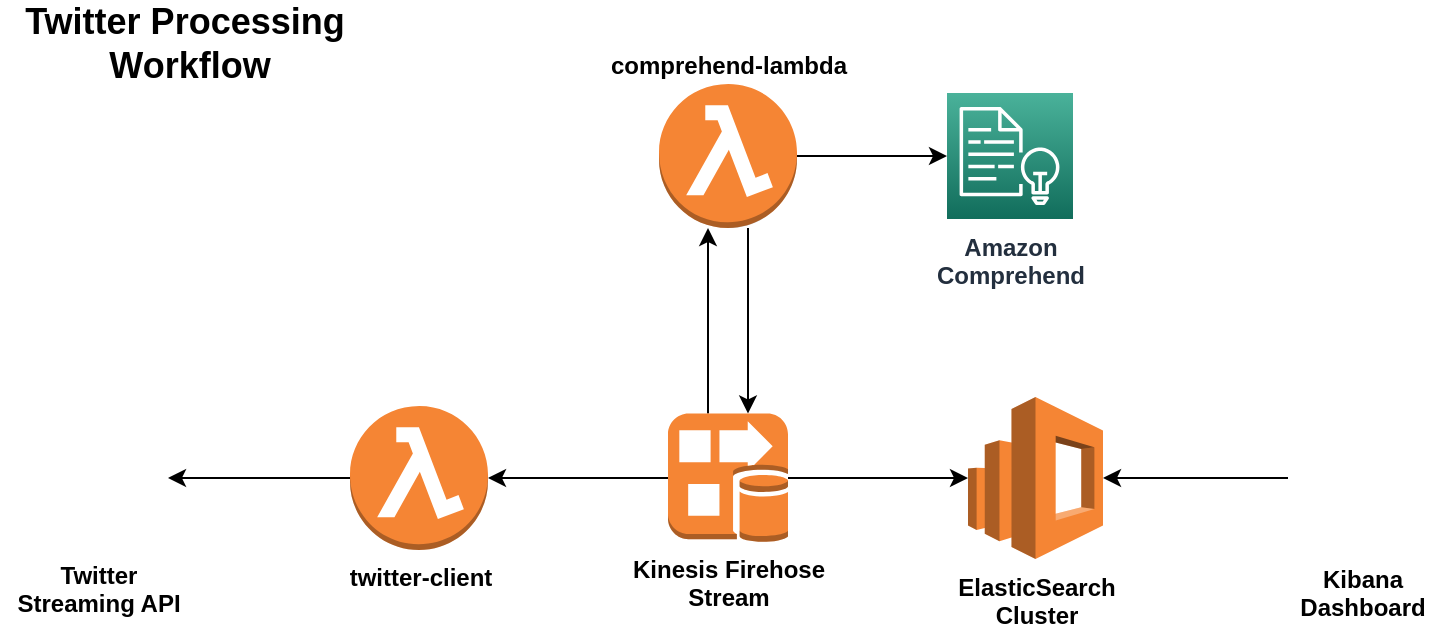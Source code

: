 <mxfile version="14.1.4" type="device"><diagram id="mvCKmJXmOknlSKHa3soN" name="Page-1"><mxGraphModel dx="822" dy="583" grid="1" gridSize="10" guides="1" tooltips="1" connect="1" arrows="1" fold="1" page="1" pageScale="1" pageWidth="850" pageHeight="1100" math="0" shadow="0"><root><mxCell id="0"/><mxCell id="1" parent="0"/><mxCell id="gzpYM_utZ9JZ8ISgaqDh-1" value="&lt;b&gt;ElasticSearch&lt;br&gt;Cluster&lt;/b&gt;" style="outlineConnect=0;dashed=0;verticalLabelPosition=bottom;verticalAlign=top;align=center;html=1;shape=mxgraph.aws3.elasticsearch_service;fillColor=#F58534;gradientColor=none;" vertex="1" parent="1"><mxGeometry x="544" y="236.5" width="67.5" height="81" as="geometry"/></mxCell><mxCell id="gzpYM_utZ9JZ8ISgaqDh-7" value="" style="edgeStyle=orthogonalEdgeStyle;rounded=0;orthogonalLoop=1;jettySize=auto;html=1;" edge="1" parent="1" source="gzpYM_utZ9JZ8ISgaqDh-2" target="gzpYM_utZ9JZ8ISgaqDh-6"><mxGeometry relative="1" as="geometry"/></mxCell><mxCell id="gzpYM_utZ9JZ8ISgaqDh-2" value="&lt;b&gt;twitter-client&lt;/b&gt;" style="outlineConnect=0;dashed=0;verticalLabelPosition=bottom;verticalAlign=top;align=center;html=1;shape=mxgraph.aws3.lambda_function;fillColor=#F58534;gradientColor=none;" vertex="1" parent="1"><mxGeometry x="235" y="241" width="69" height="72" as="geometry"/></mxCell><mxCell id="gzpYM_utZ9JZ8ISgaqDh-12" value="" style="edgeStyle=orthogonalEdgeStyle;rounded=0;orthogonalLoop=1;jettySize=auto;html=1;" edge="1" parent="1" source="gzpYM_utZ9JZ8ISgaqDh-3" target="gzpYM_utZ9JZ8ISgaqDh-4"><mxGeometry relative="1" as="geometry"><Array as="points"><mxPoint x="434" y="200"/><mxPoint x="434" y="200"/></Array></mxGeometry></mxCell><mxCell id="gzpYM_utZ9JZ8ISgaqDh-16" value="" style="edgeStyle=orthogonalEdgeStyle;rounded=0;orthogonalLoop=1;jettySize=auto;html=1;" edge="1" parent="1" source="gzpYM_utZ9JZ8ISgaqDh-3" target="gzpYM_utZ9JZ8ISgaqDh-15"><mxGeometry relative="1" as="geometry"/></mxCell><mxCell id="gzpYM_utZ9JZ8ISgaqDh-3" value="&lt;b&gt;comprehend-lambda&lt;/b&gt;" style="outlineConnect=0;dashed=0;verticalLabelPosition=top;verticalAlign=bottom;align=center;html=1;shape=mxgraph.aws3.lambda_function;fillColor=#F58534;gradientColor=none;labelPosition=center;" vertex="1" parent="1"><mxGeometry x="389.5" y="80" width="69" height="72" as="geometry"/></mxCell><mxCell id="gzpYM_utZ9JZ8ISgaqDh-8" value="" style="edgeStyle=orthogonalEdgeStyle;rounded=0;orthogonalLoop=1;jettySize=auto;html=1;" edge="1" parent="1" source="gzpYM_utZ9JZ8ISgaqDh-4" target="gzpYM_utZ9JZ8ISgaqDh-2"><mxGeometry relative="1" as="geometry"/></mxCell><mxCell id="gzpYM_utZ9JZ8ISgaqDh-9" value="" style="edgeStyle=orthogonalEdgeStyle;rounded=0;orthogonalLoop=1;jettySize=auto;html=1;" edge="1" parent="1" source="gzpYM_utZ9JZ8ISgaqDh-4" target="gzpYM_utZ9JZ8ISgaqDh-3"><mxGeometry relative="1" as="geometry"><Array as="points"><mxPoint x="414" y="200"/><mxPoint x="414" y="200"/></Array></mxGeometry></mxCell><mxCell id="gzpYM_utZ9JZ8ISgaqDh-11" value="" style="edgeStyle=orthogonalEdgeStyle;rounded=0;orthogonalLoop=1;jettySize=auto;html=1;" edge="1" parent="1" source="gzpYM_utZ9JZ8ISgaqDh-4" target="gzpYM_utZ9JZ8ISgaqDh-1"><mxGeometry relative="1" as="geometry"/></mxCell><mxCell id="gzpYM_utZ9JZ8ISgaqDh-4" value="&lt;b&gt;Kinesis Firehose&lt;br&gt;Stream&lt;/b&gt;" style="outlineConnect=0;dashed=0;verticalLabelPosition=bottom;verticalAlign=top;align=center;html=1;shape=mxgraph.aws3.kinesis_firehose;fillColor=#F58534;gradientColor=none;" vertex="1" parent="1"><mxGeometry x="394" y="244.75" width="60" height="64.5" as="geometry"/></mxCell><mxCell id="gzpYM_utZ9JZ8ISgaqDh-10" value="" style="edgeStyle=orthogonalEdgeStyle;rounded=0;orthogonalLoop=1;jettySize=auto;html=1;" edge="1" parent="1" source="gzpYM_utZ9JZ8ISgaqDh-5" target="gzpYM_utZ9JZ8ISgaqDh-1"><mxGeometry relative="1" as="geometry"/></mxCell><mxCell id="gzpYM_utZ9JZ8ISgaqDh-5" value="&lt;b&gt;Kibana&lt;br&gt;Dashboard&lt;/b&gt;" style="shape=image;html=1;verticalAlign=top;verticalLabelPosition=bottom;labelBackgroundColor=#ffffff;imageAspect=0;aspect=fixed;image=https://cdn4.iconfinder.com/data/icons/logos-brands-5/24/kibana-128.png" vertex="1" parent="1"><mxGeometry x="704" y="240.5" width="73" height="73" as="geometry"/></mxCell><mxCell id="gzpYM_utZ9JZ8ISgaqDh-6" value="&lt;b&gt;Twitter&lt;br&gt;Streaming API&lt;/b&gt;" style="shape=image;html=1;verticalAlign=top;verticalLabelPosition=bottom;labelBackgroundColor=#ffffff;imageAspect=0;aspect=fixed;image=https://cdn2.iconfinder.com/data/icons/social-media-2285/512/1_Twitter3_colored_svg-128.png" vertex="1" parent="1"><mxGeometry x="74" y="242" width="70" height="70" as="geometry"/></mxCell><mxCell id="gzpYM_utZ9JZ8ISgaqDh-13" value="&lt;b&gt;&lt;font style=&quot;font-size: 18px&quot;&gt;Twitter Processing&amp;nbsp;&lt;br&gt;Workflow&lt;/font&gt;&lt;/b&gt;" style="text;html=1;strokeColor=none;fillColor=none;align=center;verticalAlign=middle;whiteSpace=wrap;rounded=0;" vertex="1" parent="1"><mxGeometry x="60" y="50" width="190" height="20" as="geometry"/></mxCell><mxCell id="gzpYM_utZ9JZ8ISgaqDh-15" value="&lt;b&gt;Amazon&lt;br&gt;Comprehend&lt;/b&gt;" style="outlineConnect=0;fontColor=#232F3E;gradientColor=#4AB29A;gradientDirection=north;fillColor=#116D5B;strokeColor=#ffffff;dashed=0;verticalLabelPosition=bottom;verticalAlign=top;align=center;html=1;fontSize=12;fontStyle=0;aspect=fixed;shape=mxgraph.aws4.resourceIcon;resIcon=mxgraph.aws4.comprehend;" vertex="1" parent="1"><mxGeometry x="533.5" y="84.5" width="63" height="63" as="geometry"/></mxCell></root></mxGraphModel></diagram></mxfile>